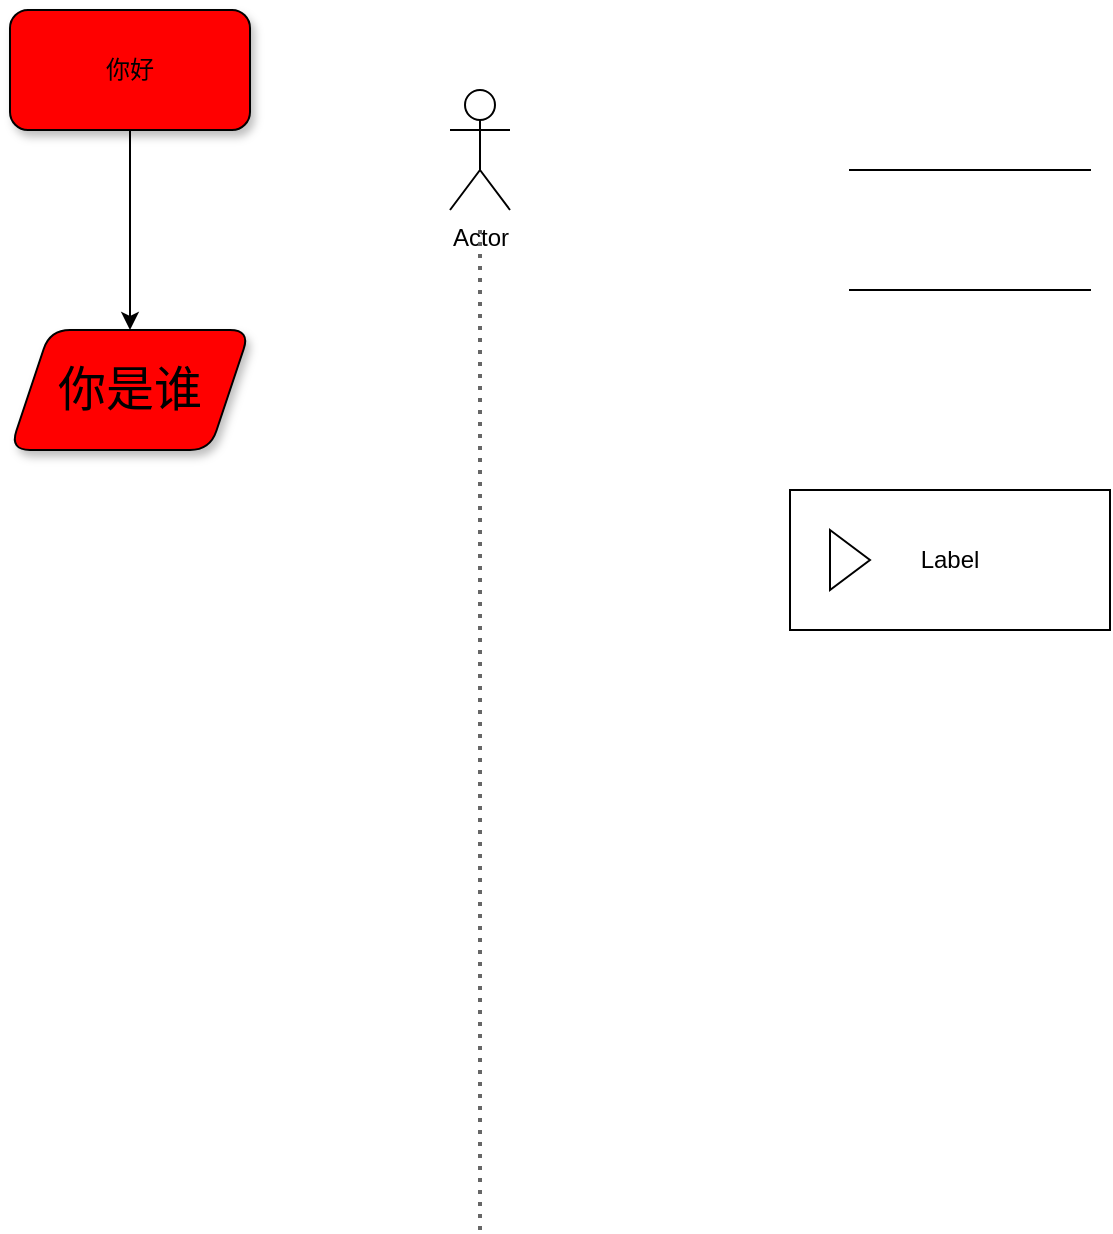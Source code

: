 <mxfile>
    <diagram id="-lkKFpOoQMagXsnD77sS" name="第 1 页">
        <mxGraphModel dx="828" dy="388" grid="1" gridSize="10" guides="1" tooltips="1" connect="1" arrows="1" fold="1" page="1" pageScale="1" pageWidth="827" pageHeight="1169" math="0" shadow="0">
            <root>
                <mxCell id="0"/>
                <mxCell id="1" parent="0"/>
                <mxCell id="4" value="" style="edgeStyle=none;html=1;fontSize=24;" parent="1" source="2" target="3" edge="1">
                    <mxGeometry relative="1" as="geometry"/>
                </mxCell>
                <mxCell id="2" value="&lt;font style=&quot;font-size: 12px;&quot;&gt;你好&lt;/font&gt;" style="rounded=1;whiteSpace=wrap;html=1;shadow=1;fillColor=#FF0000;" parent="1" vertex="1">
                    <mxGeometry x="70" y="30" width="120" height="60" as="geometry"/>
                </mxCell>
                <mxCell id="3" value="&lt;font style=&quot;font-size: 24px;&quot;&gt;你是谁&lt;/font&gt;" style="shape=parallelogram;perimeter=parallelogramPerimeter;whiteSpace=wrap;html=1;fixedSize=1;fillColor=#FF0000;rounded=1;shadow=1;" parent="1" vertex="1">
                    <mxGeometry x="70" y="190" width="120" height="60" as="geometry"/>
                </mxCell>
                <mxCell id="5" value="" style="shape=partialRectangle;whiteSpace=wrap;html=1;left=0;right=0;fillColor=none;" vertex="1" parent="1">
                    <mxGeometry x="490" y="110" width="120" height="60" as="geometry"/>
                </mxCell>
                <mxCell id="6" value="Label" style="html=1;whiteSpace=wrap;container=1;recursiveResize=0;collapsible=0;" vertex="1" parent="1">
                    <mxGeometry x="460" y="270" width="160" height="70" as="geometry"/>
                </mxCell>
                <mxCell id="7" value="" style="triangle;html=1;whiteSpace=wrap;" vertex="1" parent="6">
                    <mxGeometry x="20" y="20" width="20" height="30" as="geometry"/>
                </mxCell>
                <mxCell id="10" value="" style="group" vertex="1" connectable="0" parent="1">
                    <mxGeometry x="290" y="70" width="30" height="570" as="geometry"/>
                </mxCell>
                <mxCell id="8" value="Actor" style="shape=umlActor;verticalLabelPosition=bottom;verticalAlign=top;html=1;outlineConnect=0;" vertex="1" parent="10">
                    <mxGeometry width="30" height="60" as="geometry"/>
                </mxCell>
                <mxCell id="9" value="" style="line;strokeWidth=2;direction=south;html=1;perimeter=backbonePerimeter;points=[];outlineConnect=0;dashed=1;dashPattern=1 2;fillOpacity=100;fillColor=#f5f5f5;fontColor=#333333;strokeColor=#666666;strokeOpacity=100;" vertex="1" parent="10">
                    <mxGeometry x="10" y="70" width="10" height="500" as="geometry"/>
                </mxCell>
            </root>
        </mxGraphModel>
    </diagram>
</mxfile>